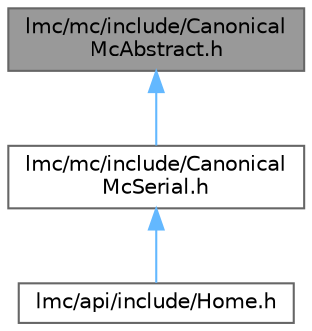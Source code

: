digraph "lmc/mc/include/CanonicalMcAbstract.h"
{
 // LATEX_PDF_SIZE
  bgcolor="transparent";
  edge [fontname=Helvetica,fontsize=10,labelfontname=Helvetica,labelfontsize=10];
  node [fontname=Helvetica,fontsize=10,shape=box,height=0.2,width=0.4];
  Node1 [id="Node000001",label="lmc/mc/include/Canonical\lMcAbstract.h",height=0.2,width=0.4,color="gray40", fillcolor="grey60", style="filled", fontcolor="black",tooltip="File for CanonicalMcAbstract class declaration."];
  Node1 -> Node2 [id="edge1_Node000001_Node000002",dir="back",color="steelblue1",style="solid",tooltip=" "];
  Node2 [id="Node000002",label="lmc/mc/include/Canonical\lMcSerial.h",height=0.2,width=0.4,color="grey40", fillcolor="white", style="filled",URL="$CanonicalMcSerial_8h.html",tooltip="File for Canonical Monte Carlo Serial class declaration."];
  Node2 -> Node3 [id="edge2_Node000002_Node000003",dir="back",color="steelblue1",style="solid",tooltip=" "];
  Node3 [id="Node000003",label="lmc/api/include/Home.h",height=0.2,width=0.4,color="grey40", fillcolor="white", style="filled",URL="$Home_8h.html",tooltip="File for the Home class implementation."];
}
